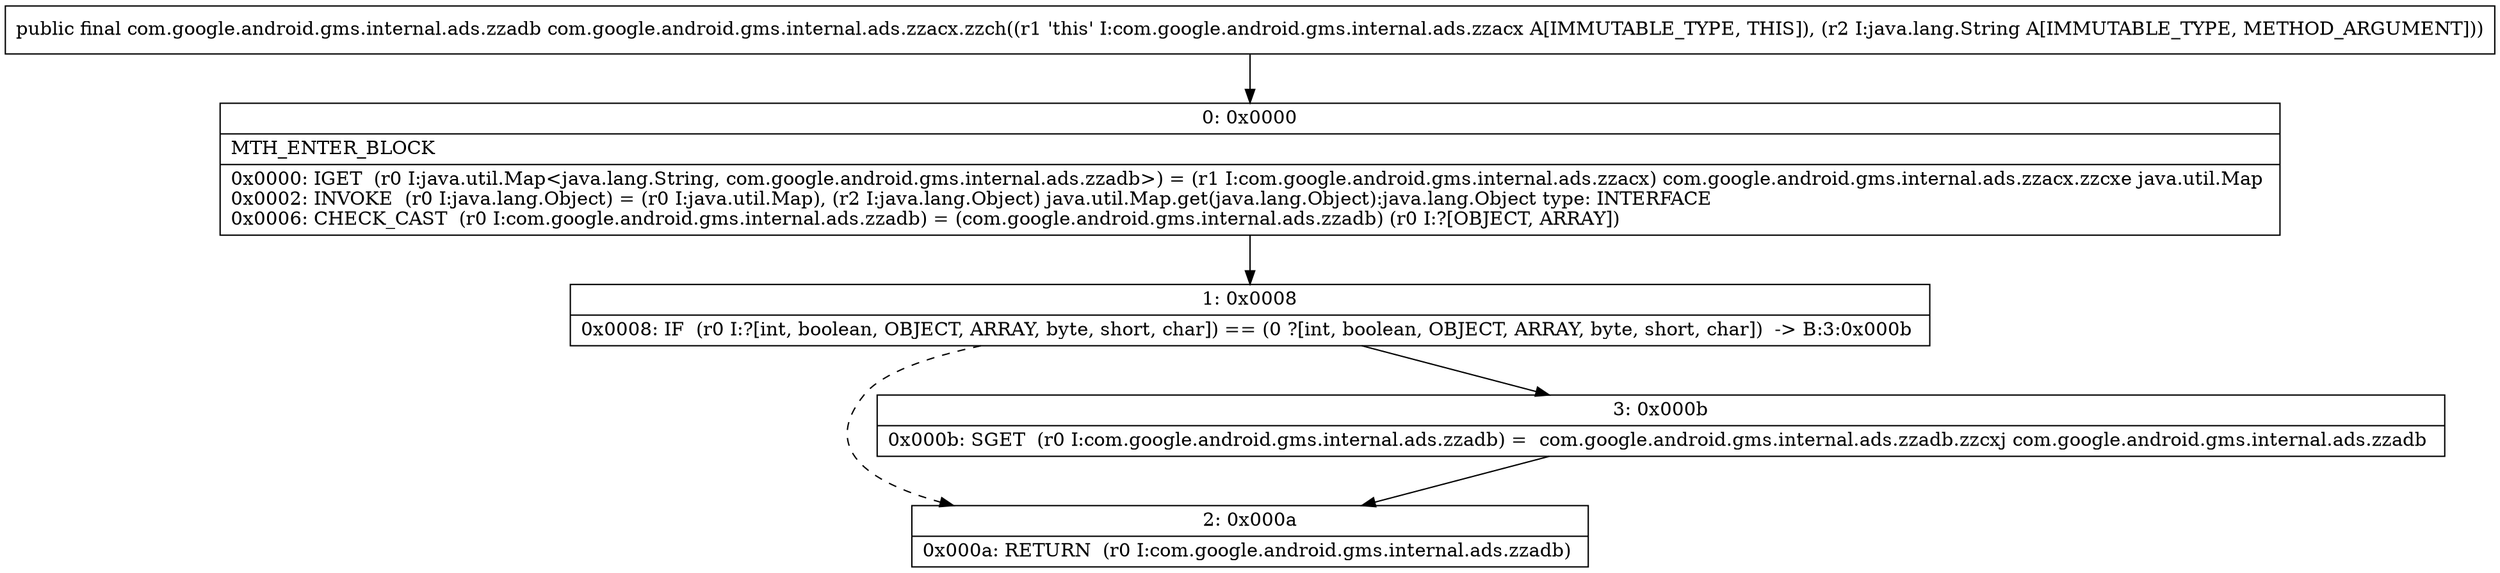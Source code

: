 digraph "CFG forcom.google.android.gms.internal.ads.zzacx.zzch(Ljava\/lang\/String;)Lcom\/google\/android\/gms\/internal\/ads\/zzadb;" {
Node_0 [shape=record,label="{0\:\ 0x0000|MTH_ENTER_BLOCK\l|0x0000: IGET  (r0 I:java.util.Map\<java.lang.String, com.google.android.gms.internal.ads.zzadb\>) = (r1 I:com.google.android.gms.internal.ads.zzacx) com.google.android.gms.internal.ads.zzacx.zzcxe java.util.Map \l0x0002: INVOKE  (r0 I:java.lang.Object) = (r0 I:java.util.Map), (r2 I:java.lang.Object) java.util.Map.get(java.lang.Object):java.lang.Object type: INTERFACE \l0x0006: CHECK_CAST  (r0 I:com.google.android.gms.internal.ads.zzadb) = (com.google.android.gms.internal.ads.zzadb) (r0 I:?[OBJECT, ARRAY]) \l}"];
Node_1 [shape=record,label="{1\:\ 0x0008|0x0008: IF  (r0 I:?[int, boolean, OBJECT, ARRAY, byte, short, char]) == (0 ?[int, boolean, OBJECT, ARRAY, byte, short, char])  \-\> B:3:0x000b \l}"];
Node_2 [shape=record,label="{2\:\ 0x000a|0x000a: RETURN  (r0 I:com.google.android.gms.internal.ads.zzadb) \l}"];
Node_3 [shape=record,label="{3\:\ 0x000b|0x000b: SGET  (r0 I:com.google.android.gms.internal.ads.zzadb) =  com.google.android.gms.internal.ads.zzadb.zzcxj com.google.android.gms.internal.ads.zzadb \l}"];
MethodNode[shape=record,label="{public final com.google.android.gms.internal.ads.zzadb com.google.android.gms.internal.ads.zzacx.zzch((r1 'this' I:com.google.android.gms.internal.ads.zzacx A[IMMUTABLE_TYPE, THIS]), (r2 I:java.lang.String A[IMMUTABLE_TYPE, METHOD_ARGUMENT])) }"];
MethodNode -> Node_0;
Node_0 -> Node_1;
Node_1 -> Node_2[style=dashed];
Node_1 -> Node_3;
Node_3 -> Node_2;
}

